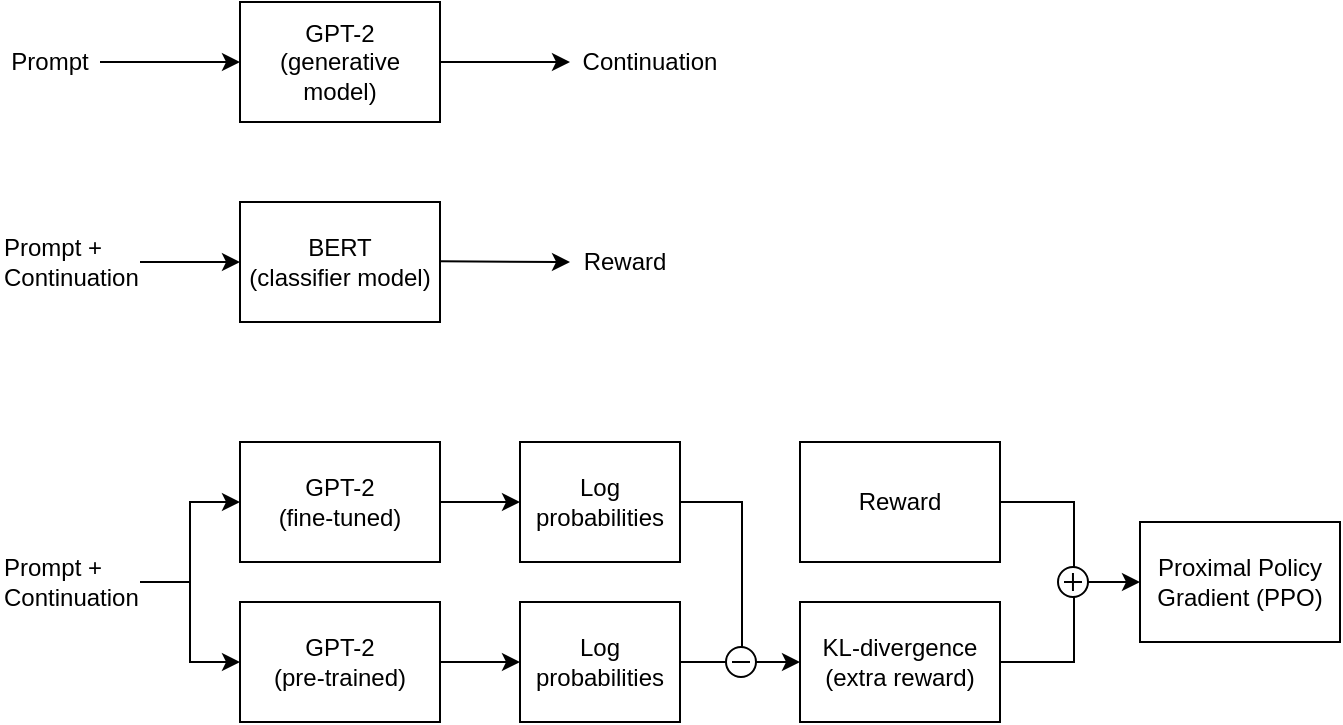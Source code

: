 <mxfile version="13.3.1" type="device"><diagram id="tvOHxhx8PopCOuDu0jT4" name="Page-1"><mxGraphModel dx="838" dy="476" grid="1" gridSize="10" guides="1" tooltips="1" connect="1" arrows="1" fold="1" page="1" pageScale="1" pageWidth="1100" pageHeight="850" math="0" shadow="0"><root><mxCell id="0"/><mxCell id="1" parent="0"/><mxCell id="25ZQGJ6wRjq8lltpFB5K-2" value="GPT-2&lt;br&gt;(generative model)" style="rounded=0;whiteSpace=wrap;html=1;fillColor=none;" parent="1" vertex="1"><mxGeometry x="370" y="234" width="100" height="60" as="geometry"/></mxCell><mxCell id="25ZQGJ6wRjq8lltpFB5K-5" value="Prompt" style="text;html=1;strokeColor=none;fillColor=none;align=center;verticalAlign=middle;whiteSpace=wrap;rounded=0;" parent="1" vertex="1"><mxGeometry x="250" y="254" width="50" height="20" as="geometry"/></mxCell><mxCell id="25ZQGJ6wRjq8lltpFB5K-6" value="" style="endArrow=classic;html=1;exitX=1;exitY=0.5;exitDx=0;exitDy=0;entryX=0;entryY=0.5;entryDx=0;entryDy=0;" parent="1" source="25ZQGJ6wRjq8lltpFB5K-5" target="25ZQGJ6wRjq8lltpFB5K-2" edge="1"><mxGeometry width="50" height="50" relative="1" as="geometry"><mxPoint x="300" y="204" as="sourcePoint"/><mxPoint x="350" y="154" as="targetPoint"/></mxGeometry></mxCell><mxCell id="25ZQGJ6wRjq8lltpFB5K-7" value="Continuation" style="text;html=1;strokeColor=none;fillColor=none;align=center;verticalAlign=middle;whiteSpace=wrap;rounded=0;" parent="1" vertex="1"><mxGeometry x="535" y="254" width="80" height="20" as="geometry"/></mxCell><mxCell id="25ZQGJ6wRjq8lltpFB5K-8" value="" style="endArrow=classic;html=1;exitX=1;exitY=0.5;exitDx=0;exitDy=0;entryX=0;entryY=0.5;entryDx=0;entryDy=0;" parent="1" source="25ZQGJ6wRjq8lltpFB5K-2" target="25ZQGJ6wRjq8lltpFB5K-7" edge="1"><mxGeometry width="50" height="50" relative="1" as="geometry"><mxPoint x="490" y="494" as="sourcePoint"/><mxPoint x="540" y="444" as="targetPoint"/></mxGeometry></mxCell><mxCell id="25ZQGJ6wRjq8lltpFB5K-9" value="BERT&lt;br&gt;(classifier model)" style="rounded=0;whiteSpace=wrap;html=1;fillColor=none;" parent="1" vertex="1"><mxGeometry x="370" y="334" width="100" height="60" as="geometry"/></mxCell><mxCell id="25ZQGJ6wRjq8lltpFB5K-12" value="Prompt +&lt;br&gt;Continuation" style="text;html=1;strokeColor=none;fillColor=none;align=left;verticalAlign=middle;whiteSpace=wrap;rounded=0;" parent="1" vertex="1"><mxGeometry x="250" y="354" width="70" height="20" as="geometry"/></mxCell><mxCell id="25ZQGJ6wRjq8lltpFB5K-13" value="" style="endArrow=classic;html=1;exitX=1;exitY=0.5;exitDx=0;exitDy=0;entryX=0;entryY=0.5;entryDx=0;entryDy=0;" parent="1" source="25ZQGJ6wRjq8lltpFB5K-12" target="25ZQGJ6wRjq8lltpFB5K-9" edge="1"><mxGeometry width="50" height="50" relative="1" as="geometry"><mxPoint x="490" y="524" as="sourcePoint"/><mxPoint x="540" y="474" as="targetPoint"/></mxGeometry></mxCell><mxCell id="25ZQGJ6wRjq8lltpFB5K-14" value="" style="endArrow=classic;html=1;exitX=1;exitY=0.5;exitDx=0;exitDy=0;entryX=0;entryY=0.5;entryDx=0;entryDy=0;" parent="1" target="25ZQGJ6wRjq8lltpFB5K-15" edge="1"><mxGeometry width="50" height="50" relative="1" as="geometry"><mxPoint x="470.0" y="363.66" as="sourcePoint"/><mxPoint x="540" y="363.66" as="targetPoint"/></mxGeometry></mxCell><mxCell id="25ZQGJ6wRjq8lltpFB5K-15" value="Reward" style="text;html=1;strokeColor=none;fillColor=none;align=center;verticalAlign=middle;whiteSpace=wrap;rounded=0;" parent="1" vertex="1"><mxGeometry x="535" y="354" width="55" height="20" as="geometry"/></mxCell><mxCell id="TyRo2hkpOxKDxh0g_9dw-1" value="Prompt +&lt;br&gt;Continuation" style="text;html=1;strokeColor=none;fillColor=none;align=left;verticalAlign=middle;whiteSpace=wrap;rounded=0;" parent="1" vertex="1"><mxGeometry x="250" y="514" width="70" height="20" as="geometry"/></mxCell><mxCell id="TyRo2hkpOxKDxh0g_9dw-2" value="GPT-2&lt;br&gt;(fine-tuned)" style="rounded=0;whiteSpace=wrap;html=1;fillColor=none;" parent="1" vertex="1"><mxGeometry x="370" y="454" width="100" height="60" as="geometry"/></mxCell><mxCell id="TyRo2hkpOxKDxh0g_9dw-3" value="GPT-2&lt;br&gt;(pre-trained)" style="rounded=0;whiteSpace=wrap;html=1;fillColor=none;" parent="1" vertex="1"><mxGeometry x="370" y="534" width="100" height="60" as="geometry"/></mxCell><mxCell id="TyRo2hkpOxKDxh0g_9dw-5" value="" style="edgeStyle=elbowEdgeStyle;elbow=horizontal;endArrow=classic;html=1;exitX=1;exitY=0.5;exitDx=0;exitDy=0;rounded=0;" parent="1" source="TyRo2hkpOxKDxh0g_9dw-1" edge="1"><mxGeometry width="50" height="50" relative="1" as="geometry"><mxPoint x="330" y="534" as="sourcePoint"/><mxPoint x="370" y="484" as="targetPoint"/></mxGeometry></mxCell><mxCell id="TyRo2hkpOxKDxh0g_9dw-6" value="" style="edgeStyle=orthogonalEdgeStyle;elbow=horizontal;endArrow=classic;html=1;exitX=1;exitY=0.5;exitDx=0;exitDy=0;entryX=0;entryY=0.5;entryDx=0;entryDy=0;rounded=0;" parent="1" source="TyRo2hkpOxKDxh0g_9dw-1" target="TyRo2hkpOxKDxh0g_9dw-3" edge="1"><mxGeometry width="50" height="50" relative="1" as="geometry"><mxPoint x="320" y="654" as="sourcePoint"/><mxPoint x="370" y="604" as="targetPoint"/></mxGeometry></mxCell><mxCell id="TyRo2hkpOxKDxh0g_9dw-7" value="Log probabilities" style="rounded=0;whiteSpace=wrap;html=1;fillColor=none;" parent="1" vertex="1"><mxGeometry x="510" y="454" width="80" height="60" as="geometry"/></mxCell><mxCell id="TyRo2hkpOxKDxh0g_9dw-8" value="" style="endArrow=classic;html=1;exitX=1;exitY=0.5;exitDx=0;exitDy=0;entryX=0;entryY=0.5;entryDx=0;entryDy=0;" parent="1" source="TyRo2hkpOxKDxh0g_9dw-2" target="TyRo2hkpOxKDxh0g_9dw-7" edge="1"><mxGeometry width="50" height="50" relative="1" as="geometry"><mxPoint x="480.0" y="373.66" as="sourcePoint"/><mxPoint x="545.0" y="374" as="targetPoint"/></mxGeometry></mxCell><mxCell id="TyRo2hkpOxKDxh0g_9dw-9" value="Log probabilities" style="rounded=0;whiteSpace=wrap;html=1;fillColor=none;" parent="1" vertex="1"><mxGeometry x="510" y="534" width="80" height="60" as="geometry"/></mxCell><mxCell id="TyRo2hkpOxKDxh0g_9dw-10" value="" style="endArrow=classic;html=1;entryX=0;entryY=0.5;entryDx=0;entryDy=0;" parent="1" target="TyRo2hkpOxKDxh0g_9dw-9" edge="1"><mxGeometry width="50" height="50" relative="1" as="geometry"><mxPoint x="470" y="564" as="sourcePoint"/><mxPoint x="545.0" y="454" as="targetPoint"/></mxGeometry></mxCell><mxCell id="TyRo2hkpOxKDxh0g_9dw-11" value="KL-divergence&lt;br&gt;(extra reward)" style="rounded=0;whiteSpace=wrap;html=1;fillColor=none;" parent="1" vertex="1"><mxGeometry x="650" y="534" width="100" height="60" as="geometry"/></mxCell><mxCell id="TyRo2hkpOxKDxh0g_9dw-12" value="Reward" style="rounded=0;whiteSpace=wrap;html=1;fillColor=none;" parent="1" vertex="1"><mxGeometry x="650" y="454" width="100" height="60" as="geometry"/></mxCell><mxCell id="TyRo2hkpOxKDxh0g_9dw-16" value="&lt;p style=&quot;line-height: 100%; font-size: 12px;&quot;&gt;&lt;br style=&quot;font-size: 12px;&quot;&gt;&lt;/p&gt;" style="ellipse;whiteSpace=wrap;html=1;aspect=fixed;align=center;verticalAlign=middle;fontSize=12;fillColor=none;" parent="1" vertex="1"><mxGeometry x="613" y="556.5" width="15" height="15" as="geometry"/></mxCell><mxCell id="TyRo2hkpOxKDxh0g_9dw-19" value="" style="edgeStyle=elbowEdgeStyle;elbow=horizontal;endArrow=none;html=1;exitX=1;exitY=0.5;exitDx=0;exitDy=0;rounded=0;endFill=0;" parent="1" source="TyRo2hkpOxKDxh0g_9dw-7" edge="1"><mxGeometry width="50" height="50" relative="1" as="geometry"><mxPoint x="579" y="674" as="sourcePoint"/><mxPoint x="621" y="557" as="targetPoint"/><Array as="points"><mxPoint x="621" y="494"/><mxPoint x="622" y="514"/></Array></mxGeometry></mxCell><mxCell id="TyRo2hkpOxKDxh0g_9dw-20" value="" style="edgeStyle=elbowEdgeStyle;elbow=horizontal;endArrow=none;html=1;exitX=1;exitY=0.5;exitDx=0;exitDy=0;rounded=0;endFill=0;entryX=0;entryY=0.5;entryDx=0;entryDy=0;" parent="1" source="TyRo2hkpOxKDxh0g_9dw-9" target="TyRo2hkpOxKDxh0g_9dw-16" edge="1"><mxGeometry width="50" height="50" relative="1" as="geometry"><mxPoint x="600" y="494" as="sourcePoint"/><mxPoint x="624" y="574" as="targetPoint"/></mxGeometry></mxCell><mxCell id="TyRo2hkpOxKDxh0g_9dw-21" value="" style="endArrow=classic;html=1;exitX=1;exitY=0.5;exitDx=0;exitDy=0;entryX=0;entryY=0.5;entryDx=0;entryDy=0;" parent="1" source="TyRo2hkpOxKDxh0g_9dw-16" target="TyRo2hkpOxKDxh0g_9dw-11" edge="1"><mxGeometry width="50" height="50" relative="1" as="geometry"><mxPoint x="480.0" y="373.66" as="sourcePoint"/><mxPoint x="545" y="374" as="targetPoint"/></mxGeometry></mxCell><mxCell id="TyRo2hkpOxKDxh0g_9dw-22" value="Proximal Policy Gradient (PPO)" style="rounded=0;whiteSpace=wrap;html=1;fillColor=none;" parent="1" vertex="1"><mxGeometry x="820" y="494" width="100" height="60" as="geometry"/></mxCell><mxCell id="TyRo2hkpOxKDxh0g_9dw-24" value="" style="endArrow=none;html=1;fontSize=20;strokeWidth=1;" parent="1" edge="1"><mxGeometry width="50" height="50" relative="1" as="geometry"><mxPoint x="616" y="564" as="sourcePoint"/><mxPoint x="625" y="564" as="targetPoint"/></mxGeometry></mxCell><mxCell id="TyRo2hkpOxKDxh0g_9dw-26" value="&lt;p style=&quot;line-height: 100%; font-size: 12px;&quot;&gt;&lt;br style=&quot;font-size: 12px;&quot;&gt;&lt;/p&gt;" style="ellipse;whiteSpace=wrap;html=1;aspect=fixed;align=center;verticalAlign=middle;fontSize=12;fillColor=none;" parent="1" vertex="1"><mxGeometry x="779" y="516.5" width="15" height="15" as="geometry"/></mxCell><mxCell id="TyRo2hkpOxKDxh0g_9dw-27" value="" style="endArrow=none;html=1;fontSize=20;strokeWidth=1;" parent="1" edge="1"><mxGeometry width="50" height="50" relative="1" as="geometry"><mxPoint x="782" y="524" as="sourcePoint"/><mxPoint x="791" y="524" as="targetPoint"/></mxGeometry></mxCell><mxCell id="TyRo2hkpOxKDxh0g_9dw-28" value="" style="endArrow=none;html=1;fontSize=20;strokeWidth=1;" parent="1" edge="1"><mxGeometry width="50" height="50" relative="1" as="geometry"><mxPoint x="786.48" y="528.5" as="sourcePoint"/><mxPoint x="786.48" y="519.5" as="targetPoint"/></mxGeometry></mxCell><mxCell id="TyRo2hkpOxKDxh0g_9dw-29" value="" style="edgeStyle=elbowEdgeStyle;elbow=horizontal;endArrow=none;html=1;exitX=1;exitY=0.5;exitDx=0;exitDy=0;rounded=0;endFill=0;entryX=0.5;entryY=0;entryDx=0;entryDy=0;" parent="1" source="TyRo2hkpOxKDxh0g_9dw-12" target="TyRo2hkpOxKDxh0g_9dw-26" edge="1"><mxGeometry width="50" height="50" relative="1" as="geometry"><mxPoint x="600" y="494" as="sourcePoint"/><mxPoint x="631" y="567" as="targetPoint"/><Array as="points"><mxPoint x="787" y="504"/><mxPoint x="632" y="524"/></Array></mxGeometry></mxCell><mxCell id="TyRo2hkpOxKDxh0g_9dw-30" value="" style="edgeStyle=elbowEdgeStyle;elbow=horizontal;endArrow=none;html=1;exitX=1;exitY=0.5;exitDx=0;exitDy=0;rounded=0;endFill=0;entryX=0.5;entryY=1;entryDx=0;entryDy=0;" parent="1" source="TyRo2hkpOxKDxh0g_9dw-11" target="TyRo2hkpOxKDxh0g_9dw-26" edge="1"><mxGeometry width="50" height="50" relative="1" as="geometry"><mxPoint x="760" y="494" as="sourcePoint"/><mxPoint x="796.5" y="526.5" as="targetPoint"/><Array as="points"><mxPoint x="787" y="554"/><mxPoint x="642" y="534"/></Array></mxGeometry></mxCell><mxCell id="TyRo2hkpOxKDxh0g_9dw-31" value="" style="endArrow=classic;html=1;exitX=1;exitY=0.5;exitDx=0;exitDy=0;entryX=0;entryY=0.5;entryDx=0;entryDy=0;" parent="1" source="TyRo2hkpOxKDxh0g_9dw-26" target="TyRo2hkpOxKDxh0g_9dw-22" edge="1"><mxGeometry width="50" height="50" relative="1" as="geometry"><mxPoint x="480" y="494" as="sourcePoint"/><mxPoint x="520" y="494" as="targetPoint"/></mxGeometry></mxCell></root></mxGraphModel></diagram></mxfile>